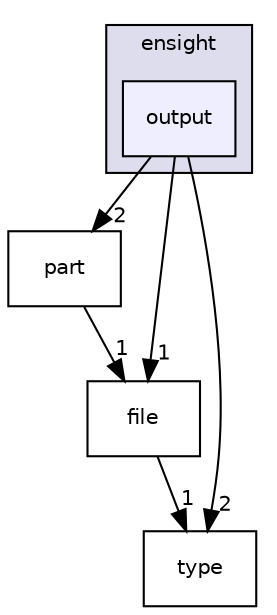 digraph "src/fileFormats/ensight/output" {
  bgcolor=transparent;
  compound=true
  node [ fontsize="10", fontname="Helvetica"];
  edge [ labelfontsize="10", labelfontname="Helvetica"];
  subgraph clusterdir_96586e5e3382cdca7ec33a231393ed79 {
    graph [ bgcolor="#ddddee", pencolor="black", label="ensight" fontname="Helvetica", fontsize="10", URL="dir_96586e5e3382cdca7ec33a231393ed79.html"]
  dir_5188635010b9cd2c7e8c48584acda7a7 [shape=box, label="output", style="filled", fillcolor="#eeeeff", pencolor="black", URL="dir_5188635010b9cd2c7e8c48584acda7a7.html"];
  }
  dir_e4f2c97cd698c11f1df91570802845fc [shape=box label="part" URL="dir_e4f2c97cd698c11f1df91570802845fc.html"];
  dir_f7553699ffe1f160e04bbf086a41082a [shape=box label="type" URL="dir_f7553699ffe1f160e04bbf086a41082a.html"];
  dir_73db43ae4b4052b75a0d727ec8e506dc [shape=box label="file" URL="dir_73db43ae4b4052b75a0d727ec8e506dc.html"];
  dir_5188635010b9cd2c7e8c48584acda7a7->dir_e4f2c97cd698c11f1df91570802845fc [headlabel="2", labeldistance=1.5 headhref="dir_000688_000689.html"];
  dir_5188635010b9cd2c7e8c48584acda7a7->dir_f7553699ffe1f160e04bbf086a41082a [headlabel="2", labeldistance=1.5 headhref="dir_000688_000691.html"];
  dir_5188635010b9cd2c7e8c48584acda7a7->dir_73db43ae4b4052b75a0d727ec8e506dc [headlabel="1", labeldistance=1.5 headhref="dir_000688_000686.html"];
  dir_e4f2c97cd698c11f1df91570802845fc->dir_73db43ae4b4052b75a0d727ec8e506dc [headlabel="1", labeldistance=1.5 headhref="dir_000689_000686.html"];
  dir_73db43ae4b4052b75a0d727ec8e506dc->dir_f7553699ffe1f160e04bbf086a41082a [headlabel="1", labeldistance=1.5 headhref="dir_000686_000691.html"];
}

